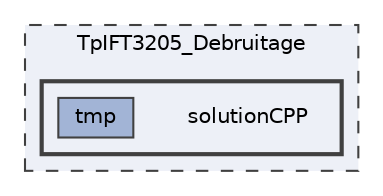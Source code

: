 digraph "TpIFT3205_Debruitage/solutionCPP"
{
 // LATEX_PDF_SIZE
  bgcolor="transparent";
  edge [fontname=Helvetica,fontsize=10,labelfontname=Helvetica,labelfontsize=10];
  node [fontname=Helvetica,fontsize=10,shape=box,height=0.2,width=0.4];
  compound=true
  subgraph clusterdir_64923c2574a81165c4242256aeab7a23 {
    graph [ bgcolor="#edf0f7", pencolor="grey25", label="TpIFT3205_Debruitage", fontname=Helvetica,fontsize=10 style="filled,dashed", URL="dir_64923c2574a81165c4242256aeab7a23.html",tooltip=""]
  subgraph clusterdir_136d807358d39e538a3c7d3226f41b7f {
    graph [ bgcolor="#edf0f7", pencolor="grey25", label="", fontname=Helvetica,fontsize=10 style="filled,bold", URL="dir_136d807358d39e538a3c7d3226f41b7f.html",tooltip=""]
    dir_136d807358d39e538a3c7d3226f41b7f [shape=plaintext, label="solutionCPP"];
  dir_ccbdce143a394cc988d73b646d7d9607 [label="tmp", fillcolor="#a2b4d6", color="grey25", style="filled", URL="dir_ccbdce143a394cc988d73b646d7d9607.html",tooltip=""];
  }
  }
}
